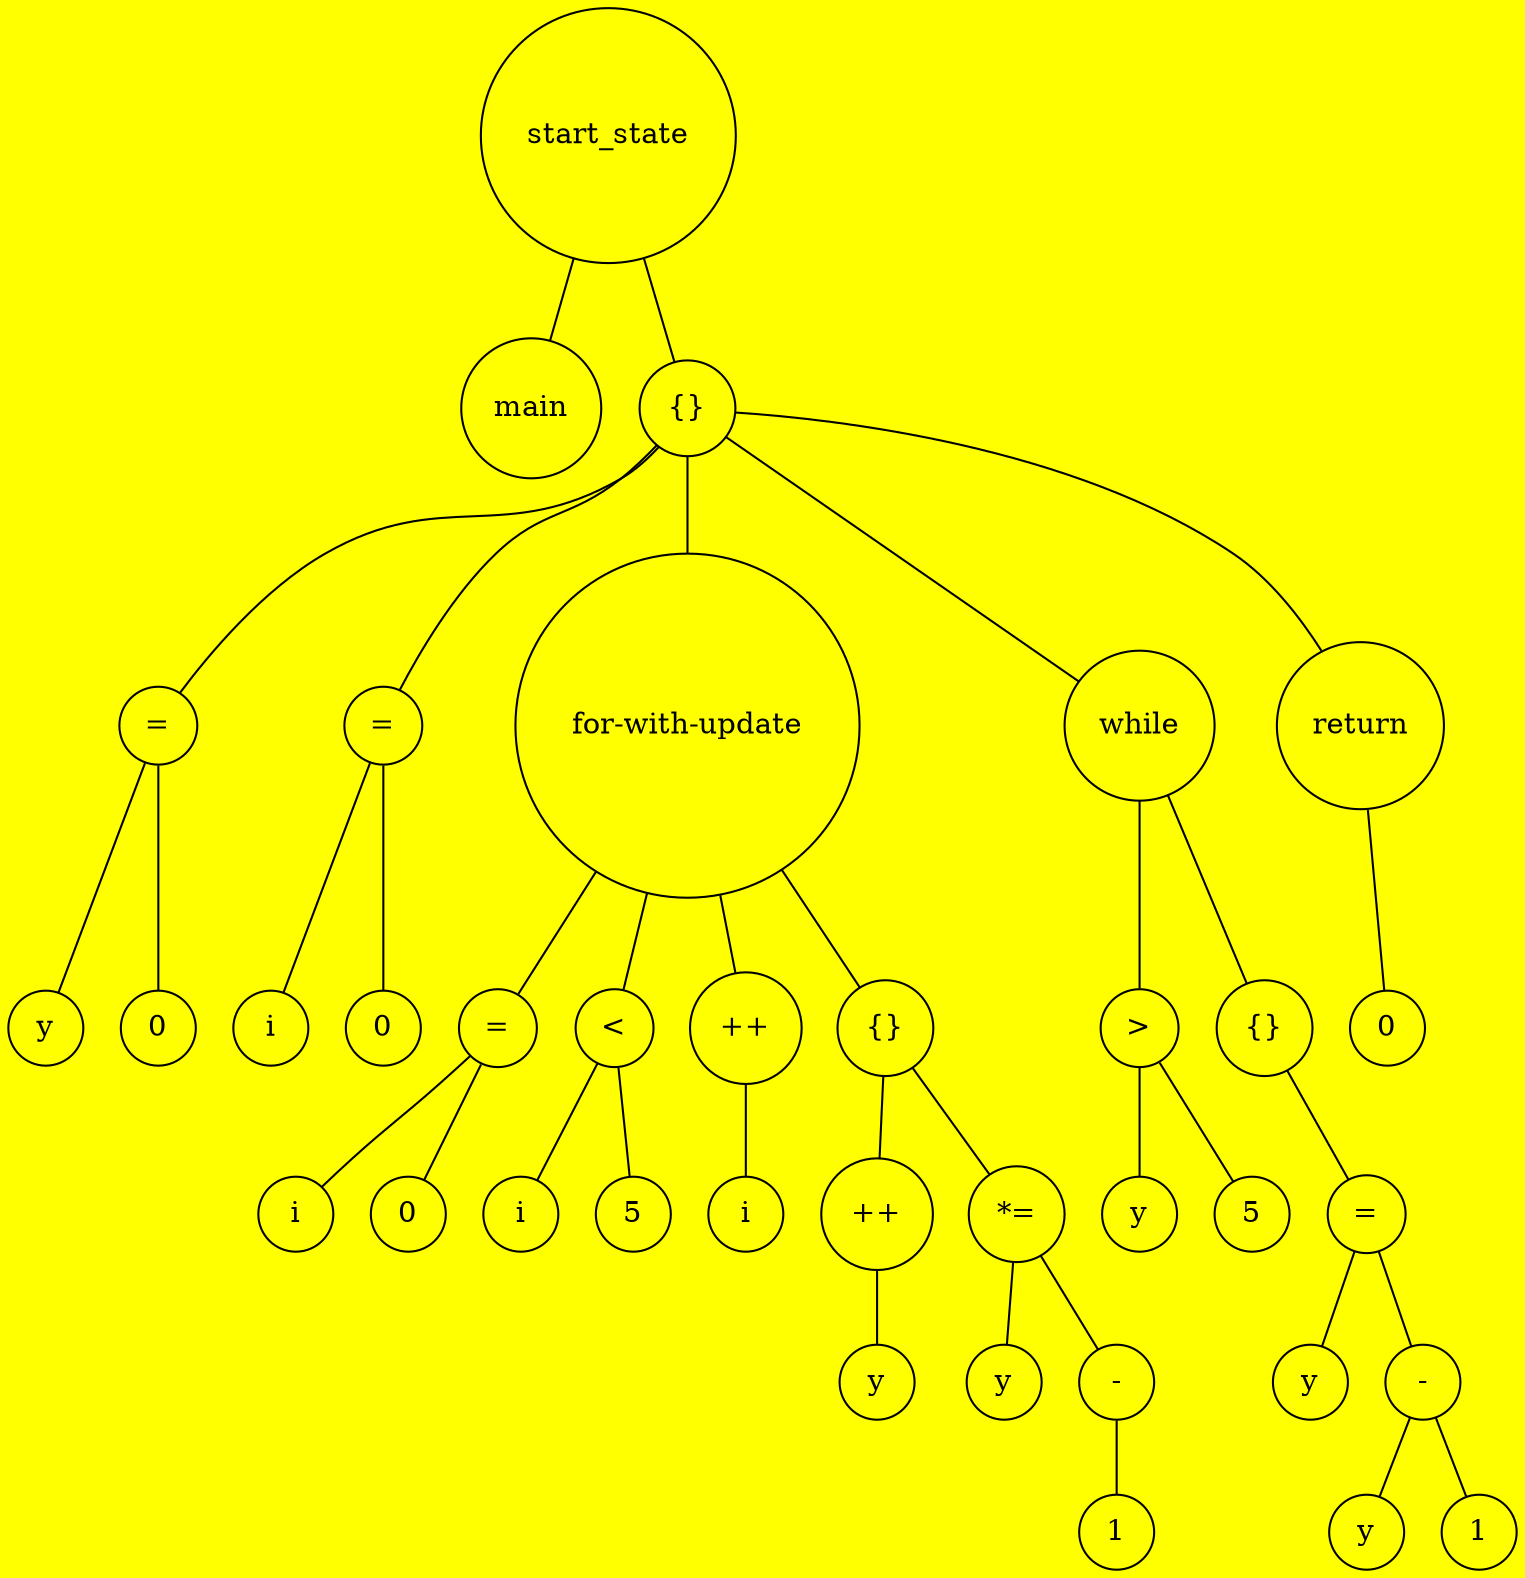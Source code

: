 graph my_graph {
bgcolor=yellow;
0 [label=start_state, shape=circle];
1 [label=main, shape=circle];
0 -- 1;
2 [label="{}", shape=circle];
0 -- 2;
3 [label="=", shape=circle];
2 -- 3;
4 [label=y, shape=circle];
3 -- 4;
5 [label=0, shape=circle];
3 -- 5;
6 [label="=", shape=circle];
2 -- 6;
7 [label=i, shape=circle];
6 -- 7;
8 [label=0, shape=circle];
6 -- 8;
9 [label="for-with-update", shape=circle];
2 -- 9;
10 [label="=", shape=circle];
9 -- 10;
11 [label=i, shape=circle];
10 -- 11;
12 [label=0, shape=circle];
10 -- 12;
13 [label="<", shape=circle];
9 -- 13;
14 [label=i, shape=circle];
13 -- 14;
15 [label=5, shape=circle];
13 -- 15;
16 [label="++", shape=circle];
9 -- 16;
17 [label=i, shape=circle];
16 -- 17;
18 [label="{}", shape=circle];
9 -- 18;
19 [label="++", shape=circle];
18 -- 19;
20 [label=y, shape=circle];
19 -- 20;
21 [label="*=", shape=circle];
18 -- 21;
22 [label=y, shape=circle];
21 -- 22;
23 [label="-", shape=circle];
21 -- 23;
24 [label=1, shape=circle];
23 -- 24;
25 [label=while, shape=circle];
2 -- 25;
26 [label=">", shape=circle];
25 -- 26;
27 [label=y, shape=circle];
26 -- 27;
28 [label=5, shape=circle];
26 -- 28;
29 [label="{}", shape=circle];
25 -- 29;
30 [label="=", shape=circle];
29 -- 30;
31 [label=y, shape=circle];
30 -- 31;
32 [label="-", shape=circle];
30 -- 32;
33 [label=y, shape=circle];
32 -- 33;
34 [label=1, shape=circle];
32 -- 34;
35 [label=return, shape=circle];
2 -- 35;
36 [label=0, shape=circle];
35 -- 36;
}
